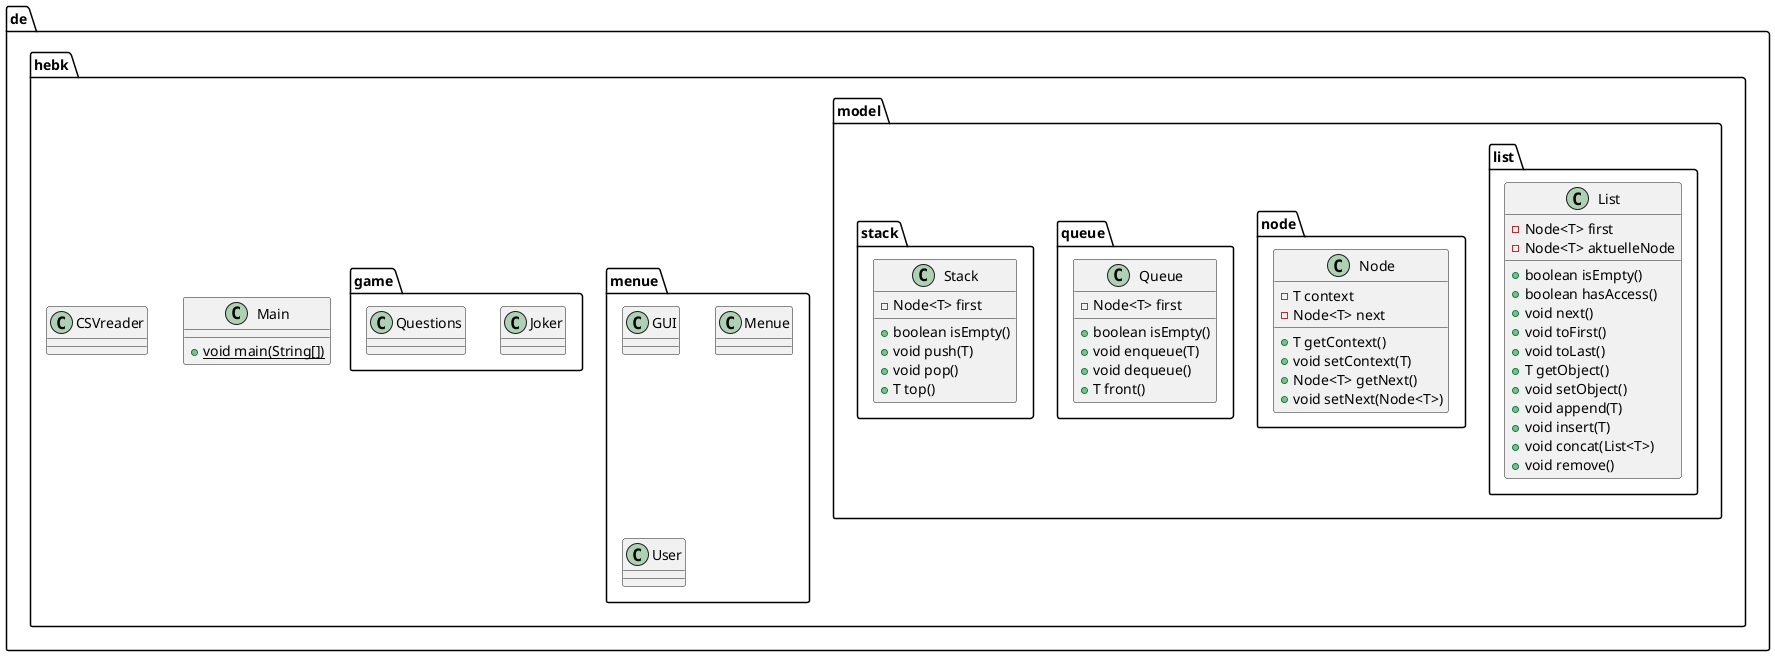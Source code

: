 @startuml
'https://plantuml.com/class-diagram
/'
abstract class AbstractList
abstract AbstractCollection
interface List
interface Collection

List <|-- AbstractList
Collection <|-- AbstractCollection

Collection <|- List
AbstractCollection <|- AbstractList
AbstractList <|-- ArrayList

class ArrayList {
Object[] elementData
size()
}

enum TimeUnit {
DAYS
HOURS
MINUTES
}
'/

class de.hebk.model.list.List {
- Node<T> first
- Node<T> aktuelleNode
+ boolean isEmpty()
+ boolean hasAccess()
+ void next()
+ void toFirst()
+ void toLast()
+ T getObject()
+ void setObject()
+ void append(T)
+ void insert(T)
+ void concat(List<T>)
+ void remove()
}

class de.hebk.model.node.Node {
- T context
- Node<T> next
+ T getContext()
+ void setContext(T)
+ Node<T> getNext()
+ void setNext(Node<T>)
}

class de.hebk.model.queue.Queue {
- Node<T> first
+ boolean isEmpty()
+ void enqueue(T)
+ void dequeue()
+ T front()
}
class de.hebk.model.stack.Stack {
- Node<T> first
+ boolean isEmpty()
+ void push(T)
+ void pop()
+ T top()
}
class de.hebk.Main {
+ {static} void main(String[])
}

class de.hebk.menue.GUI {

}

class de.hebk.menue.Menue {

}

class de.hebk.game.Joker{

}

class de.hebk.menue.User{

}
'speichern von bestenliste

class de.hebk.game.Questions{

}

class de.hebk.CSVreader{

}

@enduml